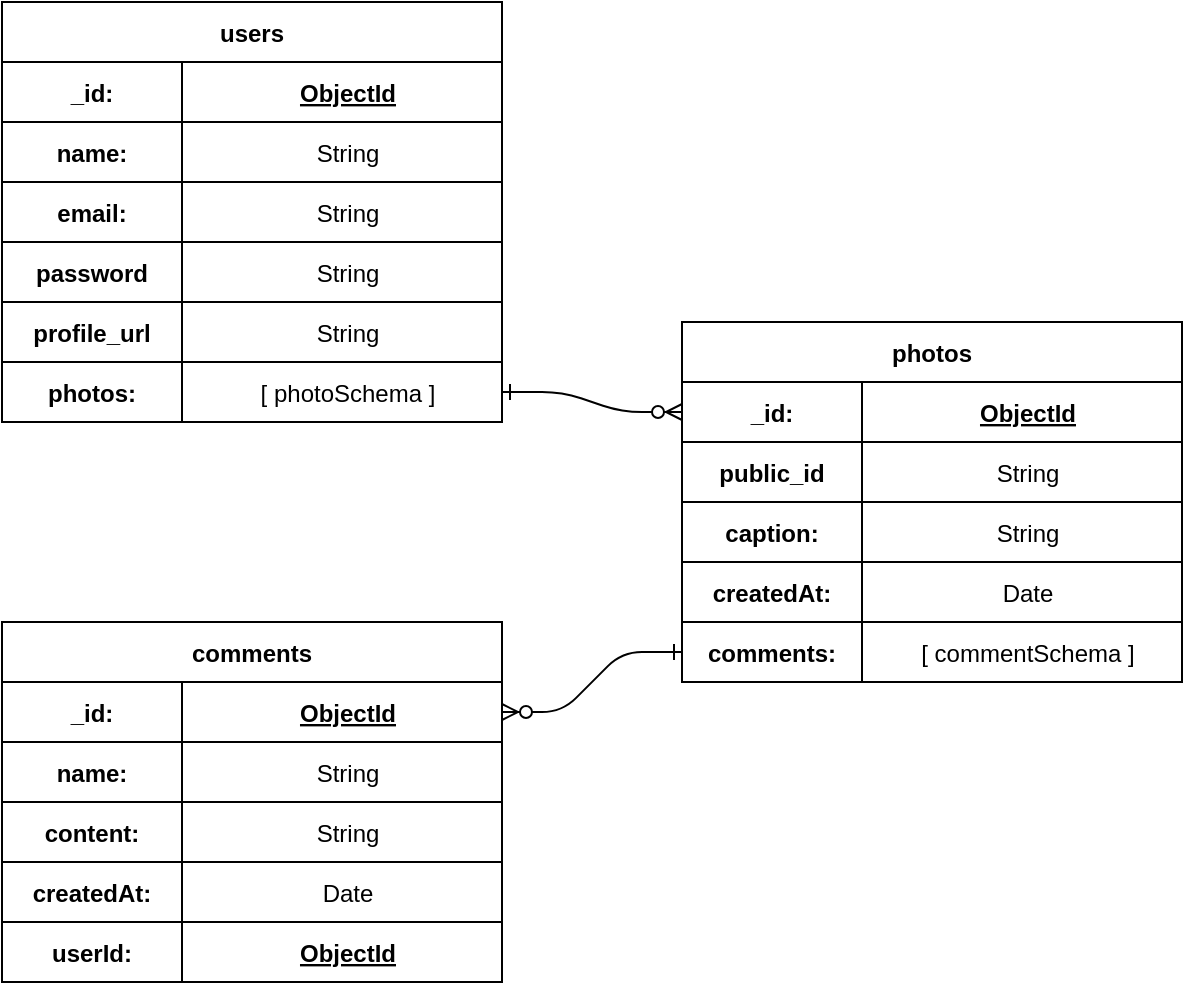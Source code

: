 <mxfile version="17.2.3" type="github">
  <diagram id="R2lEEEUBdFMjLlhIrx00" name="Page-1">
    <mxGraphModel dx="1012" dy="757" grid="1" gridSize="10" guides="1" tooltips="1" connect="1" arrows="1" fold="1" page="1" pageScale="1" pageWidth="850" pageHeight="1100" math="0" shadow="0" extFonts="Permanent Marker^https://fonts.googleapis.com/css?family=Permanent+Marker">
      <root>
        <mxCell id="0" />
        <mxCell id="1" parent="0" />
        <mxCell id="C-vyLk0tnHw3VtMMgP7b-1" value="" style="edgeStyle=entityRelationEdgeStyle;endArrow=ERzeroToMany;startArrow=ERone;endFill=1;startFill=0;exitX=1;exitY=0.5;exitDx=0;exitDy=0;entryX=0;entryY=0.5;entryDx=0;entryDy=0;" parent="1" source="pZnT-VCXvv-FRcFzeFq4-53" target="pZnT-VCXvv-FRcFzeFq4-41" edge="1">
          <mxGeometry width="100" height="100" relative="1" as="geometry">
            <mxPoint x="340" y="720" as="sourcePoint" />
            <mxPoint x="450" y="195" as="targetPoint" />
          </mxGeometry>
        </mxCell>
        <mxCell id="C-vyLk0tnHw3VtMMgP7b-23" value="users" style="shape=table;startSize=30;container=1;collapsible=1;childLayout=tableLayout;fixedRows=1;rowLines=0;fontStyle=1;align=center;resizeLast=1;" parent="1" vertex="1">
          <mxGeometry x="120" y="120" width="250" height="210" as="geometry" />
        </mxCell>
        <mxCell id="C-vyLk0tnHw3VtMMgP7b-24" value="" style="shape=partialRectangle;collapsible=0;dropTarget=0;pointerEvents=0;fillColor=none;points=[[0,0.5],[1,0.5]];portConstraint=eastwest;top=0;left=0;right=0;bottom=1;" parent="C-vyLk0tnHw3VtMMgP7b-23" vertex="1">
          <mxGeometry y="30" width="250" height="30" as="geometry" />
        </mxCell>
        <mxCell id="C-vyLk0tnHw3VtMMgP7b-25" value="_id:" style="shape=partialRectangle;overflow=hidden;connectable=0;fillColor=none;top=0;left=0;bottom=0;right=0;fontStyle=1;" parent="C-vyLk0tnHw3VtMMgP7b-24" vertex="1">
          <mxGeometry width="90" height="30" as="geometry">
            <mxRectangle width="90" height="30" as="alternateBounds" />
          </mxGeometry>
        </mxCell>
        <mxCell id="C-vyLk0tnHw3VtMMgP7b-26" value="ObjectId" style="shape=partialRectangle;overflow=hidden;connectable=0;fillColor=none;top=0;left=0;bottom=0;right=0;align=center;spacingLeft=6;fontStyle=5;" parent="C-vyLk0tnHw3VtMMgP7b-24" vertex="1">
          <mxGeometry x="90" width="160" height="30" as="geometry">
            <mxRectangle width="160" height="30" as="alternateBounds" />
          </mxGeometry>
        </mxCell>
        <mxCell id="pZnT-VCXvv-FRcFzeFq4-30" value="" style="shape=tableRow;horizontal=0;startSize=0;swimlaneHead=0;swimlaneBody=0;fillColor=none;collapsible=0;dropTarget=0;points=[[0,0.5],[1,0.5]];portConstraint=eastwest;top=0;left=0;right=0;bottom=1;" parent="C-vyLk0tnHw3VtMMgP7b-23" vertex="1">
          <mxGeometry y="60" width="250" height="30" as="geometry" />
        </mxCell>
        <mxCell id="pZnT-VCXvv-FRcFzeFq4-31" value="name:" style="shape=partialRectangle;connectable=0;fillColor=none;top=0;left=0;bottom=0;right=0;fontStyle=1;overflow=hidden;" parent="pZnT-VCXvv-FRcFzeFq4-30" vertex="1">
          <mxGeometry width="90" height="30" as="geometry">
            <mxRectangle width="90" height="30" as="alternateBounds" />
          </mxGeometry>
        </mxCell>
        <mxCell id="pZnT-VCXvv-FRcFzeFq4-32" value="String" style="shape=partialRectangle;connectable=0;fillColor=none;top=0;left=0;bottom=0;right=0;align=center;spacingLeft=6;fontStyle=0;overflow=hidden;" parent="pZnT-VCXvv-FRcFzeFq4-30" vertex="1">
          <mxGeometry x="90" width="160" height="30" as="geometry">
            <mxRectangle width="160" height="30" as="alternateBounds" />
          </mxGeometry>
        </mxCell>
        <mxCell id="pZnT-VCXvv-FRcFzeFq4-33" value="" style="shape=tableRow;horizontal=0;startSize=0;swimlaneHead=0;swimlaneBody=0;fillColor=none;collapsible=0;dropTarget=0;points=[[0,0.5],[1,0.5]];portConstraint=eastwest;top=0;left=0;right=0;bottom=1;" parent="C-vyLk0tnHw3VtMMgP7b-23" vertex="1">
          <mxGeometry y="90" width="250" height="30" as="geometry" />
        </mxCell>
        <mxCell id="pZnT-VCXvv-FRcFzeFq4-34" value="email:" style="shape=partialRectangle;connectable=0;fillColor=none;top=0;left=0;bottom=0;right=0;fontStyle=1;overflow=hidden;" parent="pZnT-VCXvv-FRcFzeFq4-33" vertex="1">
          <mxGeometry width="90" height="30" as="geometry">
            <mxRectangle width="90" height="30" as="alternateBounds" />
          </mxGeometry>
        </mxCell>
        <mxCell id="pZnT-VCXvv-FRcFzeFq4-35" value="String" style="shape=partialRectangle;connectable=0;fillColor=none;top=0;left=0;bottom=0;right=0;align=center;spacingLeft=6;fontStyle=0;overflow=hidden;" parent="pZnT-VCXvv-FRcFzeFq4-33" vertex="1">
          <mxGeometry x="90" width="160" height="30" as="geometry">
            <mxRectangle width="160" height="30" as="alternateBounds" />
          </mxGeometry>
        </mxCell>
        <mxCell id="pZnT-VCXvv-FRcFzeFq4-36" value="" style="shape=tableRow;horizontal=0;startSize=0;swimlaneHead=0;swimlaneBody=0;fillColor=none;collapsible=0;dropTarget=0;points=[[0,0.5],[1,0.5]];portConstraint=eastwest;top=0;left=0;right=0;bottom=1;" parent="C-vyLk0tnHw3VtMMgP7b-23" vertex="1">
          <mxGeometry y="120" width="250" height="30" as="geometry" />
        </mxCell>
        <mxCell id="pZnT-VCXvv-FRcFzeFq4-37" value="password" style="shape=partialRectangle;connectable=0;fillColor=none;top=0;left=0;bottom=0;right=0;fontStyle=1;overflow=hidden;" parent="pZnT-VCXvv-FRcFzeFq4-36" vertex="1">
          <mxGeometry width="90" height="30" as="geometry">
            <mxRectangle width="90" height="30" as="alternateBounds" />
          </mxGeometry>
        </mxCell>
        <mxCell id="pZnT-VCXvv-FRcFzeFq4-38" value="String" style="shape=partialRectangle;connectable=0;fillColor=none;top=0;left=0;bottom=0;right=0;align=center;spacingLeft=6;fontStyle=0;overflow=hidden;" parent="pZnT-VCXvv-FRcFzeFq4-36" vertex="1">
          <mxGeometry x="90" width="160" height="30" as="geometry">
            <mxRectangle width="160" height="30" as="alternateBounds" />
          </mxGeometry>
        </mxCell>
        <mxCell id="e_8uflg3Tsm27krCpbXI-1" value="" style="shape=tableRow;horizontal=0;startSize=0;swimlaneHead=0;swimlaneBody=0;fillColor=none;collapsible=0;dropTarget=0;points=[[0,0.5],[1,0.5]];portConstraint=eastwest;top=0;left=0;right=0;bottom=1;" vertex="1" parent="C-vyLk0tnHw3VtMMgP7b-23">
          <mxGeometry y="150" width="250" height="30" as="geometry" />
        </mxCell>
        <mxCell id="e_8uflg3Tsm27krCpbXI-2" value="profile_url" style="shape=partialRectangle;connectable=0;fillColor=none;top=0;left=0;bottom=0;right=0;fontStyle=1;overflow=hidden;" vertex="1" parent="e_8uflg3Tsm27krCpbXI-1">
          <mxGeometry width="90" height="30" as="geometry">
            <mxRectangle width="90" height="30" as="alternateBounds" />
          </mxGeometry>
        </mxCell>
        <mxCell id="e_8uflg3Tsm27krCpbXI-3" value="String" style="shape=partialRectangle;connectable=0;fillColor=none;top=0;left=0;bottom=0;right=0;align=center;spacingLeft=6;fontStyle=0;overflow=hidden;" vertex="1" parent="e_8uflg3Tsm27krCpbXI-1">
          <mxGeometry x="90" width="160" height="30" as="geometry">
            <mxRectangle width="160" height="30" as="alternateBounds" />
          </mxGeometry>
        </mxCell>
        <mxCell id="pZnT-VCXvv-FRcFzeFq4-53" value="" style="shape=tableRow;horizontal=0;startSize=0;swimlaneHead=0;swimlaneBody=0;fillColor=none;collapsible=0;dropTarget=0;points=[[0,0.5],[1,0.5]];portConstraint=eastwest;top=0;left=0;right=0;bottom=1;" parent="C-vyLk0tnHw3VtMMgP7b-23" vertex="1">
          <mxGeometry y="180" width="250" height="30" as="geometry" />
        </mxCell>
        <mxCell id="pZnT-VCXvv-FRcFzeFq4-54" value="photos:" style="shape=partialRectangle;connectable=0;fillColor=none;top=0;left=0;bottom=0;right=0;fontStyle=1;overflow=hidden;" parent="pZnT-VCXvv-FRcFzeFq4-53" vertex="1">
          <mxGeometry width="90" height="30" as="geometry">
            <mxRectangle width="90" height="30" as="alternateBounds" />
          </mxGeometry>
        </mxCell>
        <mxCell id="pZnT-VCXvv-FRcFzeFq4-55" value="[ photoSchema ]" style="shape=partialRectangle;connectable=0;fillColor=none;top=0;left=0;bottom=0;right=0;align=center;spacingLeft=6;fontStyle=0;overflow=hidden;" parent="pZnT-VCXvv-FRcFzeFq4-53" vertex="1">
          <mxGeometry x="90" width="160" height="30" as="geometry">
            <mxRectangle width="160" height="30" as="alternateBounds" />
          </mxGeometry>
        </mxCell>
        <mxCell id="pZnT-VCXvv-FRcFzeFq4-40" value="photos" style="shape=table;startSize=30;container=1;collapsible=1;childLayout=tableLayout;fixedRows=1;rowLines=0;fontStyle=1;align=center;resizeLast=1;" parent="1" vertex="1">
          <mxGeometry x="460" y="280" width="250" height="180" as="geometry" />
        </mxCell>
        <mxCell id="pZnT-VCXvv-FRcFzeFq4-41" value="" style="shape=partialRectangle;collapsible=0;dropTarget=0;pointerEvents=0;fillColor=none;points=[[0,0.5],[1,0.5]];portConstraint=eastwest;top=0;left=0;right=0;bottom=1;" parent="pZnT-VCXvv-FRcFzeFq4-40" vertex="1">
          <mxGeometry y="30" width="250" height="30" as="geometry" />
        </mxCell>
        <mxCell id="pZnT-VCXvv-FRcFzeFq4-42" value="_id:" style="shape=partialRectangle;overflow=hidden;connectable=0;fillColor=none;top=0;left=0;bottom=0;right=0;fontStyle=1;" parent="pZnT-VCXvv-FRcFzeFq4-41" vertex="1">
          <mxGeometry width="90" height="30" as="geometry">
            <mxRectangle width="90" height="30" as="alternateBounds" />
          </mxGeometry>
        </mxCell>
        <mxCell id="pZnT-VCXvv-FRcFzeFq4-43" value="ObjectId" style="shape=partialRectangle;overflow=hidden;connectable=0;fillColor=none;top=0;left=0;bottom=0;right=0;align=center;spacingLeft=6;fontStyle=5;" parent="pZnT-VCXvv-FRcFzeFq4-41" vertex="1">
          <mxGeometry x="90" width="160" height="30" as="geometry">
            <mxRectangle width="160" height="30" as="alternateBounds" />
          </mxGeometry>
        </mxCell>
        <mxCell id="pZnT-VCXvv-FRcFzeFq4-44" value="" style="shape=tableRow;horizontal=0;startSize=0;swimlaneHead=0;swimlaneBody=0;fillColor=none;collapsible=0;dropTarget=0;points=[[0,0.5],[1,0.5]];portConstraint=eastwest;top=0;left=0;right=0;bottom=1;" parent="pZnT-VCXvv-FRcFzeFq4-40" vertex="1">
          <mxGeometry y="60" width="250" height="30" as="geometry" />
        </mxCell>
        <mxCell id="pZnT-VCXvv-FRcFzeFq4-45" value="public_id" style="shape=partialRectangle;connectable=0;fillColor=none;top=0;left=0;bottom=0;right=0;fontStyle=1;overflow=hidden;" parent="pZnT-VCXvv-FRcFzeFq4-44" vertex="1">
          <mxGeometry width="90" height="30" as="geometry">
            <mxRectangle width="90" height="30" as="alternateBounds" />
          </mxGeometry>
        </mxCell>
        <mxCell id="pZnT-VCXvv-FRcFzeFq4-46" value="String" style="shape=partialRectangle;connectable=0;fillColor=none;top=0;left=0;bottom=0;right=0;align=center;spacingLeft=6;fontStyle=0;overflow=hidden;" parent="pZnT-VCXvv-FRcFzeFq4-44" vertex="1">
          <mxGeometry x="90" width="160" height="30" as="geometry">
            <mxRectangle width="160" height="30" as="alternateBounds" />
          </mxGeometry>
        </mxCell>
        <mxCell id="pZnT-VCXvv-FRcFzeFq4-47" value="" style="shape=tableRow;horizontal=0;startSize=0;swimlaneHead=0;swimlaneBody=0;fillColor=none;collapsible=0;dropTarget=0;points=[[0,0.5],[1,0.5]];portConstraint=eastwest;top=0;left=0;right=0;bottom=1;" parent="pZnT-VCXvv-FRcFzeFq4-40" vertex="1">
          <mxGeometry y="90" width="250" height="30" as="geometry" />
        </mxCell>
        <mxCell id="pZnT-VCXvv-FRcFzeFq4-48" value="caption:" style="shape=partialRectangle;connectable=0;fillColor=none;top=0;left=0;bottom=0;right=0;fontStyle=1;overflow=hidden;" parent="pZnT-VCXvv-FRcFzeFq4-47" vertex="1">
          <mxGeometry width="90" height="30" as="geometry">
            <mxRectangle width="90" height="30" as="alternateBounds" />
          </mxGeometry>
        </mxCell>
        <mxCell id="pZnT-VCXvv-FRcFzeFq4-49" value="String" style="shape=partialRectangle;connectable=0;fillColor=none;top=0;left=0;bottom=0;right=0;align=center;spacingLeft=6;fontStyle=0;overflow=hidden;" parent="pZnT-VCXvv-FRcFzeFq4-47" vertex="1">
          <mxGeometry x="90" width="160" height="30" as="geometry">
            <mxRectangle width="160" height="30" as="alternateBounds" />
          </mxGeometry>
        </mxCell>
        <mxCell id="pZnT-VCXvv-FRcFzeFq4-60" value="" style="shape=tableRow;horizontal=0;startSize=0;swimlaneHead=0;swimlaneBody=0;fillColor=none;collapsible=0;dropTarget=0;points=[[0,0.5],[1,0.5]];portConstraint=eastwest;top=0;left=0;right=0;bottom=1;" parent="pZnT-VCXvv-FRcFzeFq4-40" vertex="1">
          <mxGeometry y="120" width="250" height="30" as="geometry" />
        </mxCell>
        <mxCell id="pZnT-VCXvv-FRcFzeFq4-61" value="createdAt:" style="shape=partialRectangle;connectable=0;fillColor=none;top=0;left=0;bottom=0;right=0;fontStyle=1;overflow=hidden;" parent="pZnT-VCXvv-FRcFzeFq4-60" vertex="1">
          <mxGeometry width="90" height="30" as="geometry">
            <mxRectangle width="90" height="30" as="alternateBounds" />
          </mxGeometry>
        </mxCell>
        <mxCell id="pZnT-VCXvv-FRcFzeFq4-62" value="Date" style="shape=partialRectangle;connectable=0;fillColor=none;top=0;left=0;bottom=0;right=0;align=center;spacingLeft=6;fontStyle=0;overflow=hidden;" parent="pZnT-VCXvv-FRcFzeFq4-60" vertex="1">
          <mxGeometry x="90" width="160" height="30" as="geometry">
            <mxRectangle width="160" height="30" as="alternateBounds" />
          </mxGeometry>
        </mxCell>
        <mxCell id="pZnT-VCXvv-FRcFzeFq4-50" value="" style="shape=tableRow;horizontal=0;startSize=0;swimlaneHead=0;swimlaneBody=0;fillColor=none;collapsible=0;dropTarget=0;points=[[0,0.5],[1,0.5]];portConstraint=eastwest;top=0;left=0;right=0;bottom=1;" parent="pZnT-VCXvv-FRcFzeFq4-40" vertex="1">
          <mxGeometry y="150" width="250" height="30" as="geometry" />
        </mxCell>
        <mxCell id="pZnT-VCXvv-FRcFzeFq4-51" value="comments:" style="shape=partialRectangle;connectable=0;fillColor=none;top=0;left=0;bottom=0;right=0;fontStyle=1;overflow=hidden;" parent="pZnT-VCXvv-FRcFzeFq4-50" vertex="1">
          <mxGeometry width="90" height="30" as="geometry">
            <mxRectangle width="90" height="30" as="alternateBounds" />
          </mxGeometry>
        </mxCell>
        <mxCell id="pZnT-VCXvv-FRcFzeFq4-52" value="[ commentSchema ]" style="shape=partialRectangle;connectable=0;fillColor=none;top=0;left=0;bottom=0;right=0;align=center;spacingLeft=6;fontStyle=0;overflow=hidden;" parent="pZnT-VCXvv-FRcFzeFq4-50" vertex="1">
          <mxGeometry x="90" width="160" height="30" as="geometry">
            <mxRectangle width="160" height="30" as="alternateBounds" />
          </mxGeometry>
        </mxCell>
        <mxCell id="pZnT-VCXvv-FRcFzeFq4-63" value="comments" style="shape=table;startSize=30;container=1;collapsible=1;childLayout=tableLayout;fixedRows=1;rowLines=0;fontStyle=1;align=center;resizeLast=1;" parent="1" vertex="1">
          <mxGeometry x="120" y="430" width="250" height="180" as="geometry" />
        </mxCell>
        <mxCell id="pZnT-VCXvv-FRcFzeFq4-64" value="" style="shape=partialRectangle;collapsible=0;dropTarget=0;pointerEvents=0;fillColor=none;points=[[0,0.5],[1,0.5]];portConstraint=eastwest;top=0;left=0;right=0;bottom=1;" parent="pZnT-VCXvv-FRcFzeFq4-63" vertex="1">
          <mxGeometry y="30" width="250" height="30" as="geometry" />
        </mxCell>
        <mxCell id="pZnT-VCXvv-FRcFzeFq4-65" value="_id:" style="shape=partialRectangle;overflow=hidden;connectable=0;fillColor=none;top=0;left=0;bottom=0;right=0;fontStyle=1;" parent="pZnT-VCXvv-FRcFzeFq4-64" vertex="1">
          <mxGeometry width="90" height="30" as="geometry">
            <mxRectangle width="90" height="30" as="alternateBounds" />
          </mxGeometry>
        </mxCell>
        <mxCell id="pZnT-VCXvv-FRcFzeFq4-66" value="ObjectId" style="shape=partialRectangle;overflow=hidden;connectable=0;fillColor=none;top=0;left=0;bottom=0;right=0;align=center;spacingLeft=6;fontStyle=5;" parent="pZnT-VCXvv-FRcFzeFq4-64" vertex="1">
          <mxGeometry x="90" width="160" height="30" as="geometry">
            <mxRectangle width="160" height="30" as="alternateBounds" />
          </mxGeometry>
        </mxCell>
        <mxCell id="pZnT-VCXvv-FRcFzeFq4-67" value="" style="shape=tableRow;horizontal=0;startSize=0;swimlaneHead=0;swimlaneBody=0;fillColor=none;collapsible=0;dropTarget=0;points=[[0,0.5],[1,0.5]];portConstraint=eastwest;top=0;left=0;right=0;bottom=1;" parent="pZnT-VCXvv-FRcFzeFq4-63" vertex="1">
          <mxGeometry y="60" width="250" height="30" as="geometry" />
        </mxCell>
        <mxCell id="pZnT-VCXvv-FRcFzeFq4-68" value="name:" style="shape=partialRectangle;connectable=0;fillColor=none;top=0;left=0;bottom=0;right=0;fontStyle=1;overflow=hidden;" parent="pZnT-VCXvv-FRcFzeFq4-67" vertex="1">
          <mxGeometry width="90" height="30" as="geometry">
            <mxRectangle width="90" height="30" as="alternateBounds" />
          </mxGeometry>
        </mxCell>
        <mxCell id="pZnT-VCXvv-FRcFzeFq4-69" value="String" style="shape=partialRectangle;connectable=0;fillColor=none;top=0;left=0;bottom=0;right=0;align=center;spacingLeft=6;fontStyle=0;overflow=hidden;" parent="pZnT-VCXvv-FRcFzeFq4-67" vertex="1">
          <mxGeometry x="90" width="160" height="30" as="geometry">
            <mxRectangle width="160" height="30" as="alternateBounds" />
          </mxGeometry>
        </mxCell>
        <mxCell id="pZnT-VCXvv-FRcFzeFq4-70" value="" style="shape=tableRow;horizontal=0;startSize=0;swimlaneHead=0;swimlaneBody=0;fillColor=none;collapsible=0;dropTarget=0;points=[[0,0.5],[1,0.5]];portConstraint=eastwest;top=0;left=0;right=0;bottom=1;" parent="pZnT-VCXvv-FRcFzeFq4-63" vertex="1">
          <mxGeometry y="90" width="250" height="30" as="geometry" />
        </mxCell>
        <mxCell id="pZnT-VCXvv-FRcFzeFq4-71" value="content:" style="shape=partialRectangle;connectable=0;fillColor=none;top=0;left=0;bottom=0;right=0;fontStyle=1;overflow=hidden;" parent="pZnT-VCXvv-FRcFzeFq4-70" vertex="1">
          <mxGeometry width="90" height="30" as="geometry">
            <mxRectangle width="90" height="30" as="alternateBounds" />
          </mxGeometry>
        </mxCell>
        <mxCell id="pZnT-VCXvv-FRcFzeFq4-72" value="String" style="shape=partialRectangle;connectable=0;fillColor=none;top=0;left=0;bottom=0;right=0;align=center;spacingLeft=6;fontStyle=0;overflow=hidden;" parent="pZnT-VCXvv-FRcFzeFq4-70" vertex="1">
          <mxGeometry x="90" width="160" height="30" as="geometry">
            <mxRectangle width="160" height="30" as="alternateBounds" />
          </mxGeometry>
        </mxCell>
        <mxCell id="pZnT-VCXvv-FRcFzeFq4-73" value="" style="shape=tableRow;horizontal=0;startSize=0;swimlaneHead=0;swimlaneBody=0;fillColor=none;collapsible=0;dropTarget=0;points=[[0,0.5],[1,0.5]];portConstraint=eastwest;top=0;left=0;right=0;bottom=1;" parent="pZnT-VCXvv-FRcFzeFq4-63" vertex="1">
          <mxGeometry y="120" width="250" height="30" as="geometry" />
        </mxCell>
        <mxCell id="pZnT-VCXvv-FRcFzeFq4-74" value="createdAt:" style="shape=partialRectangle;connectable=0;fillColor=none;top=0;left=0;bottom=0;right=0;fontStyle=1;overflow=hidden;" parent="pZnT-VCXvv-FRcFzeFq4-73" vertex="1">
          <mxGeometry width="90" height="30" as="geometry">
            <mxRectangle width="90" height="30" as="alternateBounds" />
          </mxGeometry>
        </mxCell>
        <mxCell id="pZnT-VCXvv-FRcFzeFq4-75" value="Date" style="shape=partialRectangle;connectable=0;fillColor=none;top=0;left=0;bottom=0;right=0;align=center;spacingLeft=6;fontStyle=0;overflow=hidden;" parent="pZnT-VCXvv-FRcFzeFq4-73" vertex="1">
          <mxGeometry x="90" width="160" height="30" as="geometry">
            <mxRectangle width="160" height="30" as="alternateBounds" />
          </mxGeometry>
        </mxCell>
        <mxCell id="pZnT-VCXvv-FRcFzeFq4-96" value="" style="shape=tableRow;horizontal=0;startSize=0;swimlaneHead=0;swimlaneBody=0;fillColor=none;collapsible=0;dropTarget=0;points=[[0,0.5],[1,0.5]];portConstraint=eastwest;top=0;left=0;right=0;bottom=1;" parent="pZnT-VCXvv-FRcFzeFq4-63" vertex="1">
          <mxGeometry y="150" width="250" height="30" as="geometry" />
        </mxCell>
        <mxCell id="pZnT-VCXvv-FRcFzeFq4-97" value="userId:" style="shape=partialRectangle;connectable=0;fillColor=none;top=0;left=0;bottom=0;right=0;fontStyle=1;overflow=hidden;" parent="pZnT-VCXvv-FRcFzeFq4-96" vertex="1">
          <mxGeometry width="90" height="30" as="geometry">
            <mxRectangle width="90" height="30" as="alternateBounds" />
          </mxGeometry>
        </mxCell>
        <mxCell id="pZnT-VCXvv-FRcFzeFq4-98" value="ObjectId" style="shape=partialRectangle;connectable=0;fillColor=none;top=0;left=0;bottom=0;right=0;align=center;spacingLeft=6;fontStyle=5;overflow=hidden;" parent="pZnT-VCXvv-FRcFzeFq4-96" vertex="1">
          <mxGeometry x="90" width="160" height="30" as="geometry">
            <mxRectangle width="160" height="30" as="alternateBounds" />
          </mxGeometry>
        </mxCell>
        <mxCell id="pZnT-VCXvv-FRcFzeFq4-79" value="" style="edgeStyle=entityRelationEdgeStyle;endArrow=ERzeroToMany;startArrow=ERone;endFill=1;startFill=0;exitX=0;exitY=0.5;exitDx=0;exitDy=0;entryX=1;entryY=0.5;entryDx=0;entryDy=0;" parent="1" source="pZnT-VCXvv-FRcFzeFq4-50" target="pZnT-VCXvv-FRcFzeFq4-64" edge="1">
          <mxGeometry width="100" height="100" relative="1" as="geometry">
            <mxPoint x="460" y="550" as="sourcePoint" />
            <mxPoint x="550" y="590" as="targetPoint" />
          </mxGeometry>
        </mxCell>
      </root>
    </mxGraphModel>
  </diagram>
</mxfile>
